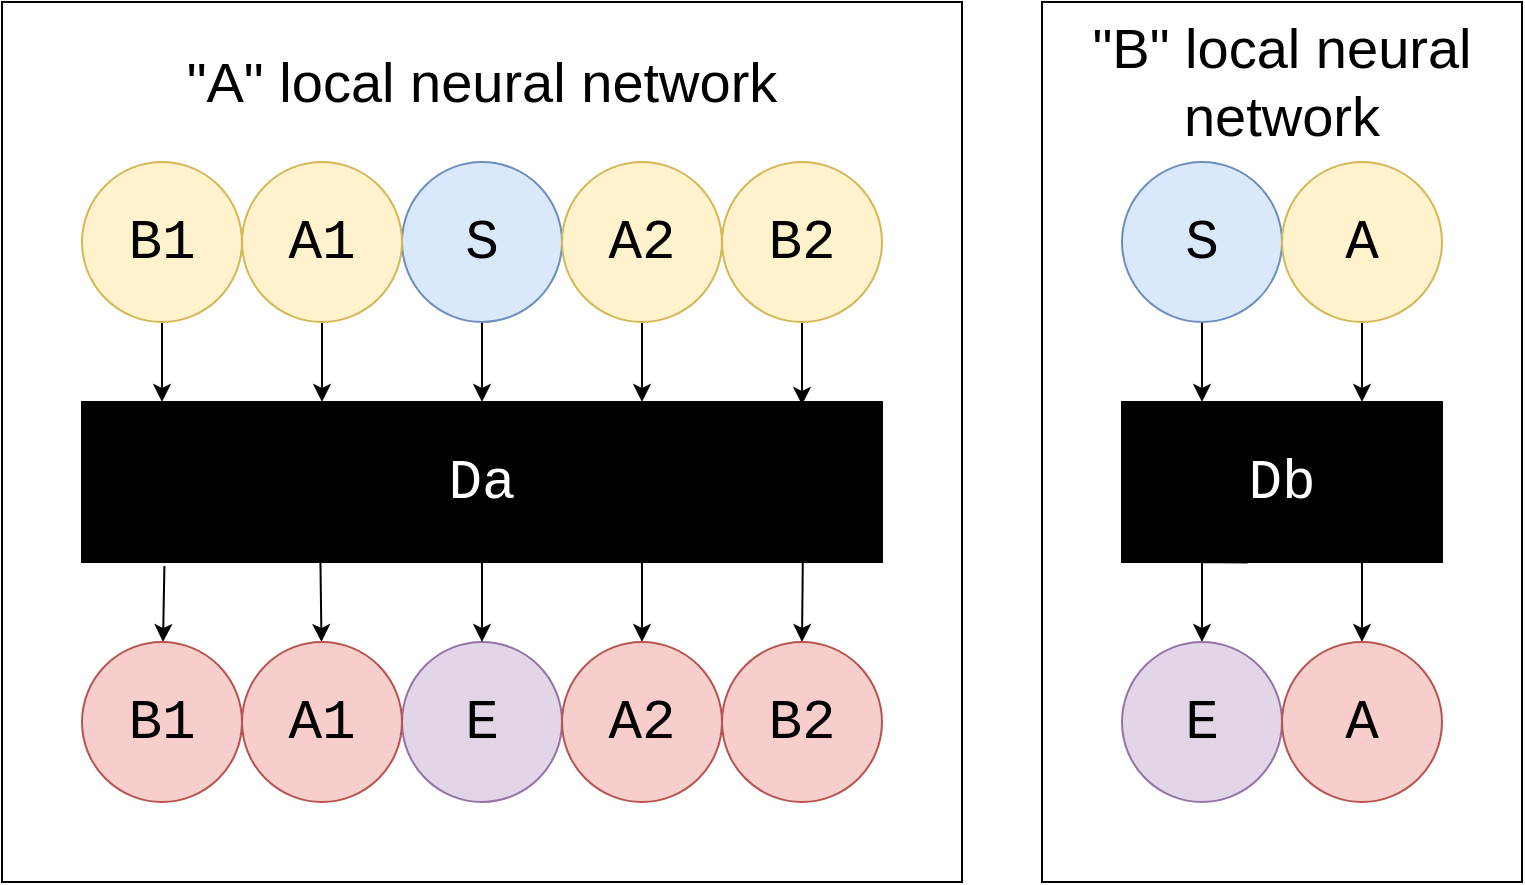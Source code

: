<mxfile version="10.9.5" type="device"><diagram id="_T5GkOgdWeFvH7WuhoGN" name="Page-1"><mxGraphModel dx="1355" dy="778" grid="1" gridSize="10" guides="1" tooltips="1" connect="1" arrows="1" fold="1" page="1" pageScale="1" pageWidth="850" pageHeight="1100" math="0" shadow="0"><root><mxCell id="0"/><mxCell id="1" parent="0"/><mxCell id="OS6QK8lAjOMU6-kwTuYM-1" value="" style="rounded=0;whiteSpace=wrap;html=1;fillColor=#FFFFFF;fontColor=#FFFFFF;" vertex="1" parent="1"><mxGeometry x="160" y="160" width="480" height="440" as="geometry"/></mxCell><mxCell id="OS6QK8lAjOMU6-kwTuYM-2" style="edgeStyle=none;rounded=0;orthogonalLoop=1;jettySize=auto;html=1;startArrow=none;startFill=0;endArrow=classic;endFill=1;fontColor=#FFFFFF;" edge="1" parent="1" source="OS6QK8lAjOMU6-kwTuYM-3" target="OS6QK8lAjOMU6-kwTuYM-22"><mxGeometry relative="1" as="geometry"/></mxCell><mxCell id="OS6QK8lAjOMU6-kwTuYM-3" value="S" style="ellipse;whiteSpace=wrap;html=1;aspect=fixed;fillColor=#dae8fc;strokeColor=#6c8ebf;fontSize=28;fontFamily=Courier New;" vertex="1" parent="1"><mxGeometry x="360" y="240" width="80" height="80" as="geometry"/></mxCell><mxCell id="OS6QK8lAjOMU6-kwTuYM-4" style="edgeStyle=none;rounded=0;orthogonalLoop=1;jettySize=auto;html=1;entryX=0.9;entryY=0.018;entryDx=0;entryDy=0;entryPerimeter=0;startArrow=none;startFill=0;endArrow=classic;endFill=1;fontColor=#FFFFFF;" edge="1" parent="1" source="OS6QK8lAjOMU6-kwTuYM-5" target="OS6QK8lAjOMU6-kwTuYM-22"><mxGeometry relative="1" as="geometry"/></mxCell><mxCell id="OS6QK8lAjOMU6-kwTuYM-5" value="&lt;div style=&quot;font-size: 28px;&quot;&gt;B2&lt;/div&gt;" style="ellipse;whiteSpace=wrap;html=1;aspect=fixed;fillColor=#fff2cc;strokeColor=#d6b656;fontSize=28;fontFamily=Courier New;" vertex="1" parent="1"><mxGeometry x="520" y="240" width="80" height="80" as="geometry"/></mxCell><mxCell id="OS6QK8lAjOMU6-kwTuYM-6" style="edgeStyle=none;rounded=0;orthogonalLoop=1;jettySize=auto;html=1;entryX=0.3;entryY=0;entryDx=0;entryDy=0;entryPerimeter=0;startArrow=none;startFill=0;endArrow=classic;endFill=1;fontColor=#FFFFFF;" edge="1" parent="1" source="OS6QK8lAjOMU6-kwTuYM-7" target="OS6QK8lAjOMU6-kwTuYM-22"><mxGeometry relative="1" as="geometry"/></mxCell><mxCell id="OS6QK8lAjOMU6-kwTuYM-7" value="A1" style="ellipse;whiteSpace=wrap;html=1;aspect=fixed;fillColor=#fff2cc;strokeColor=#d6b656;fontSize=28;fontFamily=Courier New;" vertex="1" parent="1"><mxGeometry x="280" y="240" width="80" height="80" as="geometry"/></mxCell><mxCell id="OS6QK8lAjOMU6-kwTuYM-8" style="edgeStyle=none;rounded=0;orthogonalLoop=1;jettySize=auto;html=1;entryX=0.1;entryY=0;entryDx=0;entryDy=0;entryPerimeter=0;startArrow=none;startFill=0;endArrow=classic;endFill=1;fontColor=#FFFFFF;" edge="1" parent="1" source="OS6QK8lAjOMU6-kwTuYM-9" target="OS6QK8lAjOMU6-kwTuYM-22"><mxGeometry relative="1" as="geometry"/></mxCell><mxCell id="OS6QK8lAjOMU6-kwTuYM-9" value="B1" style="ellipse;whiteSpace=wrap;html=1;aspect=fixed;fillColor=#fff2cc;strokeColor=#d6b656;fontSize=28;fontFamily=Courier New;" vertex="1" parent="1"><mxGeometry x="200" y="240" width="80" height="80" as="geometry"/></mxCell><mxCell id="OS6QK8lAjOMU6-kwTuYM-10" style="edgeStyle=none;rounded=0;orthogonalLoop=1;jettySize=auto;html=1;entryX=0.7;entryY=0;entryDx=0;entryDy=0;entryPerimeter=0;startArrow=none;startFill=0;endArrow=classic;endFill=1;fontColor=#FFFFFF;" edge="1" parent="1" source="OS6QK8lAjOMU6-kwTuYM-11" target="OS6QK8lAjOMU6-kwTuYM-22"><mxGeometry relative="1" as="geometry"/></mxCell><mxCell id="OS6QK8lAjOMU6-kwTuYM-11" value="A2" style="ellipse;whiteSpace=wrap;html=1;aspect=fixed;fillColor=#fff2cc;strokeColor=#d6b656;fontSize=28;fontFamily=Courier New;" vertex="1" parent="1"><mxGeometry x="440" y="240" width="80" height="80" as="geometry"/></mxCell><mxCell id="OS6QK8lAjOMU6-kwTuYM-12" value="E" style="ellipse;whiteSpace=wrap;html=1;aspect=fixed;fillColor=#e1d5e7;strokeColor=#9673a6;fontSize=28;fontFamily=Courier New;" vertex="1" parent="1"><mxGeometry x="360" y="480" width="80" height="80" as="geometry"/></mxCell><mxCell id="OS6QK8lAjOMU6-kwTuYM-13" style="edgeStyle=none;rounded=0;orthogonalLoop=1;jettySize=auto;html=1;entryX=0.901;entryY=0.996;entryDx=0;entryDy=0;entryPerimeter=0;startArrow=classic;startFill=1;endArrow=none;endFill=0;fontColor=#FFFFFF;" edge="1" parent="1" source="OS6QK8lAjOMU6-kwTuYM-14" target="OS6QK8lAjOMU6-kwTuYM-22"><mxGeometry relative="1" as="geometry"/></mxCell><mxCell id="OS6QK8lAjOMU6-kwTuYM-14" value="B2" style="ellipse;whiteSpace=wrap;html=1;aspect=fixed;fillColor=#f8cecc;strokeColor=#b85450;fontSize=28;fontFamily=Courier New;" vertex="1" parent="1"><mxGeometry x="520" y="480" width="80" height="80" as="geometry"/></mxCell><mxCell id="OS6QK8lAjOMU6-kwTuYM-15" style="edgeStyle=none;rounded=0;orthogonalLoop=1;jettySize=auto;html=1;entryX=0.298;entryY=0.988;entryDx=0;entryDy=0;entryPerimeter=0;startArrow=classic;startFill=1;endArrow=none;endFill=0;fontColor=#FFFFFF;" edge="1" parent="1" source="OS6QK8lAjOMU6-kwTuYM-16" target="OS6QK8lAjOMU6-kwTuYM-22"><mxGeometry relative="1" as="geometry"/></mxCell><mxCell id="OS6QK8lAjOMU6-kwTuYM-16" value="A1" style="ellipse;whiteSpace=wrap;html=1;aspect=fixed;fillColor=#f8cecc;strokeColor=#b85450;fontSize=28;fontFamily=Courier New;" vertex="1" parent="1"><mxGeometry x="280" y="480" width="80" height="80" as="geometry"/></mxCell><mxCell id="OS6QK8lAjOMU6-kwTuYM-17" style="edgeStyle=none;rounded=0;orthogonalLoop=1;jettySize=auto;html=1;entryX=0.103;entryY=1.025;entryDx=0;entryDy=0;entryPerimeter=0;startArrow=classic;startFill=1;endArrow=none;endFill=0;fontColor=#FFFFFF;" edge="1" parent="1" source="OS6QK8lAjOMU6-kwTuYM-18" target="OS6QK8lAjOMU6-kwTuYM-22"><mxGeometry relative="1" as="geometry"/></mxCell><mxCell id="OS6QK8lAjOMU6-kwTuYM-18" value="B1" style="ellipse;whiteSpace=wrap;html=1;aspect=fixed;fillColor=#f8cecc;strokeColor=#b85450;fontSize=28;fontFamily=Courier New;" vertex="1" parent="1"><mxGeometry x="200" y="480" width="80" height="80" as="geometry"/></mxCell><mxCell id="OS6QK8lAjOMU6-kwTuYM-24" style="edgeStyle=orthogonalEdgeStyle;rounded=0;orthogonalLoop=1;jettySize=auto;html=1;exitX=0.5;exitY=0;exitDx=0;exitDy=0;startArrow=classic;startFill=1;endArrow=none;endFill=0;" edge="1" parent="1" source="OS6QK8lAjOMU6-kwTuYM-19"><mxGeometry relative="1" as="geometry"><mxPoint x="480" y="440" as="targetPoint"/></mxGeometry></mxCell><mxCell id="OS6QK8lAjOMU6-kwTuYM-19" value="&lt;div style=&quot;font-size: 28px;&quot;&gt;A2&lt;/div&gt;" style="ellipse;whiteSpace=wrap;html=1;aspect=fixed;fillColor=#f8cecc;strokeColor=#b85450;fontSize=28;fontFamily=Courier New;" vertex="1" parent="1"><mxGeometry x="440" y="480" width="80" height="80" as="geometry"/></mxCell><mxCell id="OS6QK8lAjOMU6-kwTuYM-21" style="edgeStyle=none;rounded=0;orthogonalLoop=1;jettySize=auto;html=1;startArrow=none;startFill=0;endArrow=classic;endFill=1;fontColor=#FFFFFF;" edge="1" parent="1" source="OS6QK8lAjOMU6-kwTuYM-22" target="OS6QK8lAjOMU6-kwTuYM-12"><mxGeometry relative="1" as="geometry"/></mxCell><mxCell id="OS6QK8lAjOMU6-kwTuYM-22" value="Da" style="rounded=0;whiteSpace=wrap;html=1;fillColor=#000000;fontColor=#FFFFFF;fontSize=28;fontFamily=Courier New;" vertex="1" parent="1"><mxGeometry x="200" y="360" width="400" height="80" as="geometry"/></mxCell><mxCell id="OS6QK8lAjOMU6-kwTuYM-26" value="&lt;font style=&quot;font-size: 28px&quot;&gt;&quot;A&quot; local neural network&lt;/font&gt;" style="text;html=1;strokeColor=none;fillColor=none;align=center;verticalAlign=middle;whiteSpace=wrap;rounded=0;" vertex="1" parent="1"><mxGeometry x="160" y="190" width="480" height="20" as="geometry"/></mxCell><mxCell id="OS6QK8lAjOMU6-kwTuYM-27" value="" style="rounded=0;whiteSpace=wrap;html=1;fillColor=#FFFFFF;fontColor=#FFFFFF;" vertex="1" parent="1"><mxGeometry x="680" y="160" width="240" height="440" as="geometry"/></mxCell><mxCell id="OS6QK8lAjOMU6-kwTuYM-28" style="rounded=0;orthogonalLoop=1;jettySize=auto;html=1;startArrow=none;startFill=0;endArrow=classic;endFill=1;fontColor=#FFFFFF;entryX=0.25;entryY=0;entryDx=0;entryDy=0;" edge="1" parent="1" source="OS6QK8lAjOMU6-kwTuYM-29" target="OS6QK8lAjOMU6-kwTuYM-36"><mxGeometry relative="1" as="geometry"><mxPoint x="782.714" y="350" as="targetPoint"/></mxGeometry></mxCell><mxCell id="OS6QK8lAjOMU6-kwTuYM-29" value="S" style="ellipse;whiteSpace=wrap;html=1;aspect=fixed;fillColor=#dae8fc;strokeColor=#6c8ebf;fontSize=28;fontFamily=Courier New;" vertex="1" parent="1"><mxGeometry x="720" y="240" width="80" height="80" as="geometry"/></mxCell><mxCell id="OS6QK8lAjOMU6-kwTuYM-30" style="rounded=0;orthogonalLoop=1;jettySize=auto;html=1;startArrow=none;startFill=0;endArrow=classic;endFill=1;fontColor=#FFFFFF;exitX=0.25;exitY=1;exitDx=0;exitDy=0;" edge="1" parent="1" target="OS6QK8lAjOMU6-kwTuYM-34"><mxGeometry relative="1" as="geometry"><mxPoint x="782.714" y="440.286" as="sourcePoint"/><Array as="points"><mxPoint x="760" y="440"/></Array></mxGeometry></mxCell><mxCell id="OS6QK8lAjOMU6-kwTuYM-31" style="rounded=0;orthogonalLoop=1;jettySize=auto;html=1;exitX=0.75;exitY=1;exitDx=0;exitDy=0;entryX=0.5;entryY=0;entryDx=0;entryDy=0;startArrow=none;startFill=0;endArrow=classic;endFill=1;fontColor=#FFFFFF;" edge="1" parent="1" source="OS6QK8lAjOMU6-kwTuYM-36" target="OS6QK8lAjOMU6-kwTuYM-35"><mxGeometry relative="1" as="geometry"><mxPoint x="827.286" y="350" as="sourcePoint"/></mxGeometry></mxCell><mxCell id="OS6QK8lAjOMU6-kwTuYM-32" style="rounded=0;orthogonalLoop=1;jettySize=auto;html=1;exitX=0.5;exitY=0;exitDx=0;exitDy=0;startArrow=none;startFill=0;endArrow=classic;endFill=1;fontColor=#FFFFFF;entryX=0.75;entryY=0;entryDx=0;entryDy=0;" edge="1" parent="1" source="OS6QK8lAjOMU6-kwTuYM-33" target="OS6QK8lAjOMU6-kwTuYM-36"><mxGeometry relative="1" as="geometry"><mxPoint x="827.286" y="440.286" as="targetPoint"/></mxGeometry></mxCell><mxCell id="OS6QK8lAjOMU6-kwTuYM-33" value="A" style="ellipse;whiteSpace=wrap;html=1;aspect=fixed;fillColor=#fff2cc;strokeColor=#d6b656;fontSize=28;fontFamily=Courier New;" vertex="1" parent="1"><mxGeometry x="800" y="240" width="80" height="80" as="geometry"/></mxCell><mxCell id="OS6QK8lAjOMU6-kwTuYM-34" value="E" style="ellipse;whiteSpace=wrap;html=1;aspect=fixed;fillColor=#e1d5e7;strokeColor=#9673a6;fontSize=28;fontFamily=Courier New;" vertex="1" parent="1"><mxGeometry x="720" y="480" width="80" height="80" as="geometry"/></mxCell><mxCell id="OS6QK8lAjOMU6-kwTuYM-35" value="A" style="ellipse;whiteSpace=wrap;html=1;aspect=fixed;fillColor=#f8cecc;strokeColor=#b85450;fontSize=28;fontFamily=Courier New;" vertex="1" parent="1"><mxGeometry x="800" y="480" width="80" height="80" as="geometry"/></mxCell><mxCell id="OS6QK8lAjOMU6-kwTuYM-36" value="Db" style="rounded=0;whiteSpace=wrap;html=1;fillColor=#000000;fontColor=#FFFFFF;fontSize=28;fontFamily=Courier New;" vertex="1" parent="1"><mxGeometry x="720" y="360" width="160" height="80" as="geometry"/></mxCell><mxCell id="OS6QK8lAjOMU6-kwTuYM-37" value="&lt;font style=&quot;font-size: 28px&quot;&gt;&quot;B&quot; local neural network&lt;/font&gt;" style="text;html=1;strokeColor=none;fillColor=none;align=center;verticalAlign=middle;whiteSpace=wrap;rounded=0;" vertex="1" parent="1"><mxGeometry x="680" y="190" width="240" height="20" as="geometry"/></mxCell></root></mxGraphModel></diagram></mxfile>